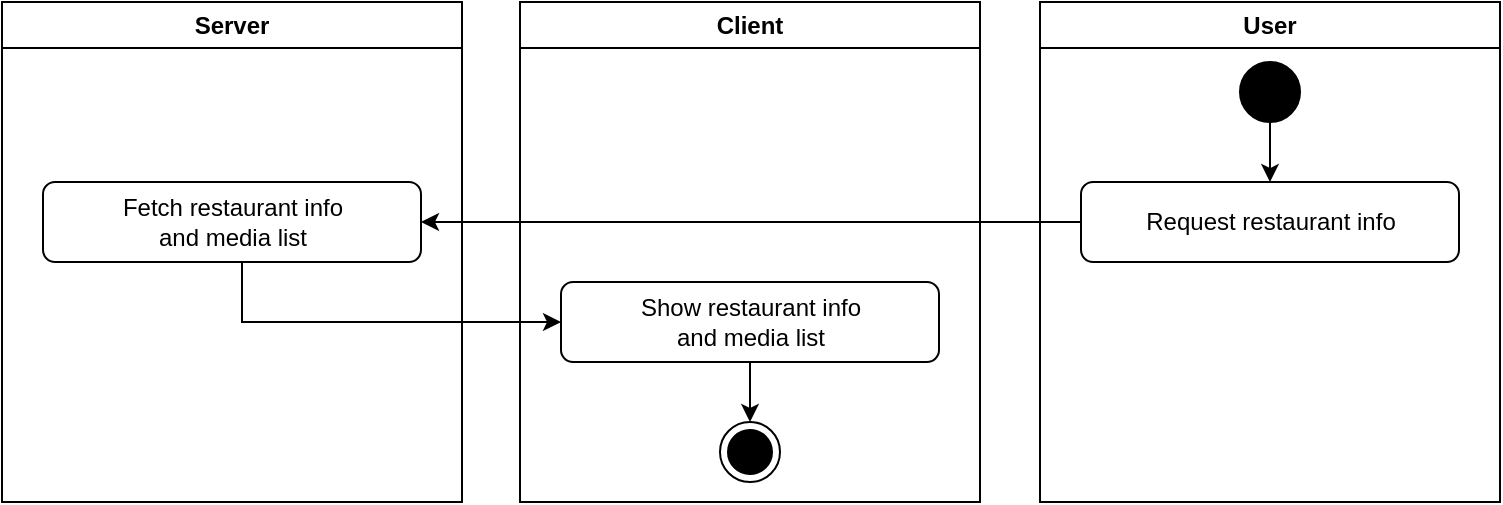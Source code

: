 <mxfile version="24.8.6">
  <diagram name="페이지-1" id="HObtC5oPkVgvrynjsulA">
    <mxGraphModel dx="1434" dy="780" grid="1" gridSize="10" guides="1" tooltips="1" connect="1" arrows="1" fold="1" page="1" pageScale="1" pageWidth="827" pageHeight="1169" math="0" shadow="0">
      <root>
        <mxCell id="0" />
        <mxCell id="1" parent="0" />
        <mxCell id="wxyRs1XQf3C56py_Pnzs-2" value="Client" style="swimlane;whiteSpace=wrap;html=1;" parent="1" vertex="1">
          <mxGeometry x="299" y="50" width="230" height="250" as="geometry" />
        </mxCell>
        <mxCell id="dVgs3Lkw4lIHIIyf5qNj-17" value="Show restaurant info&lt;br&gt;and media list" style="rounded=1;whiteSpace=wrap;html=1;" vertex="1" parent="wxyRs1XQf3C56py_Pnzs-2">
          <mxGeometry x="20.5" y="140" width="189" height="40" as="geometry" />
        </mxCell>
        <mxCell id="dVgs3Lkw4lIHIIyf5qNj-19" value="" style="ellipse;html=1;shape=endState;fillColor=strokeColor;" vertex="1" parent="wxyRs1XQf3C56py_Pnzs-2">
          <mxGeometry x="100" y="210" width="30" height="30" as="geometry" />
        </mxCell>
        <mxCell id="dVgs3Lkw4lIHIIyf5qNj-20" style="edgeStyle=orthogonalEdgeStyle;rounded=0;orthogonalLoop=1;jettySize=auto;html=1;entryX=0.5;entryY=0;entryDx=0;entryDy=0;" edge="1" parent="wxyRs1XQf3C56py_Pnzs-2" source="dVgs3Lkw4lIHIIyf5qNj-17" target="dVgs3Lkw4lIHIIyf5qNj-19">
          <mxGeometry relative="1" as="geometry" />
        </mxCell>
        <mxCell id="wxyRs1XQf3C56py_Pnzs-3" value="User" style="swimlane;whiteSpace=wrap;html=1;" parent="1" vertex="1">
          <mxGeometry x="559" y="50" width="230" height="250" as="geometry" />
        </mxCell>
        <mxCell id="dVgs3Lkw4lIHIIyf5qNj-11" value="Request restaurant info" style="rounded=1;whiteSpace=wrap;html=1;" vertex="1" parent="wxyRs1XQf3C56py_Pnzs-3">
          <mxGeometry x="20.5" y="90" width="189" height="40" as="geometry" />
        </mxCell>
        <mxCell id="dVgs3Lkw4lIHIIyf5qNj-13" value="" style="edgeStyle=orthogonalEdgeStyle;rounded=0;orthogonalLoop=1;jettySize=auto;html=1;" edge="1" parent="wxyRs1XQf3C56py_Pnzs-3" source="dVgs3Lkw4lIHIIyf5qNj-12" target="dVgs3Lkw4lIHIIyf5qNj-11">
          <mxGeometry relative="1" as="geometry" />
        </mxCell>
        <mxCell id="dVgs3Lkw4lIHIIyf5qNj-12" value="" style="ellipse;fillColor=strokeColor;html=1;" vertex="1" parent="wxyRs1XQf3C56py_Pnzs-3">
          <mxGeometry x="100" y="30" width="30" height="30" as="geometry" />
        </mxCell>
        <mxCell id="dVgs3Lkw4lIHIIyf5qNj-1" value="Server" style="swimlane;whiteSpace=wrap;html=1;" vertex="1" parent="1">
          <mxGeometry x="40" y="50" width="230" height="250" as="geometry" />
        </mxCell>
        <mxCell id="dVgs3Lkw4lIHIIyf5qNj-14" value="Fetch restaurant info&lt;br&gt;and media list" style="rounded=1;whiteSpace=wrap;html=1;" vertex="1" parent="dVgs3Lkw4lIHIIyf5qNj-1">
          <mxGeometry x="20.5" y="90" width="189" height="40" as="geometry" />
        </mxCell>
        <mxCell id="dVgs3Lkw4lIHIIyf5qNj-15" style="edgeStyle=orthogonalEdgeStyle;rounded=0;orthogonalLoop=1;jettySize=auto;html=1;entryX=1;entryY=0.5;entryDx=0;entryDy=0;" edge="1" parent="1" source="dVgs3Lkw4lIHIIyf5qNj-11" target="dVgs3Lkw4lIHIIyf5qNj-14">
          <mxGeometry relative="1" as="geometry" />
        </mxCell>
        <mxCell id="dVgs3Lkw4lIHIIyf5qNj-18" style="edgeStyle=orthogonalEdgeStyle;rounded=0;orthogonalLoop=1;jettySize=auto;html=1;entryX=0;entryY=0.5;entryDx=0;entryDy=0;" edge="1" parent="1" source="dVgs3Lkw4lIHIIyf5qNj-14" target="dVgs3Lkw4lIHIIyf5qNj-17">
          <mxGeometry relative="1" as="geometry">
            <Array as="points">
              <mxPoint x="160" y="210" />
            </Array>
          </mxGeometry>
        </mxCell>
      </root>
    </mxGraphModel>
  </diagram>
</mxfile>
